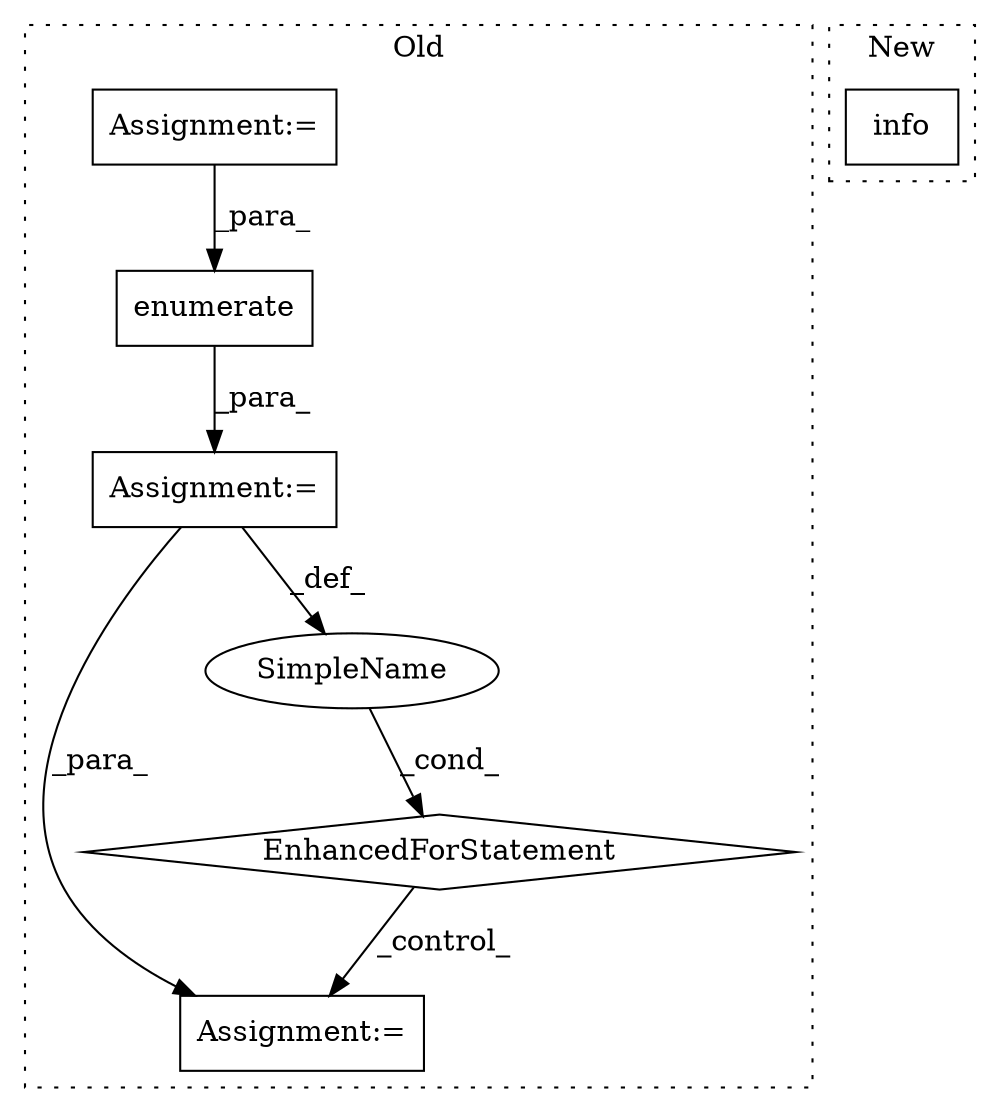 digraph G {
subgraph cluster0 {
1 [label="enumerate" a="32" s="5087,5104" l="10,1" shape="box"];
3 [label="Assignment:=" a="7" s="4973,5105" l="65,2" shape="box"];
4 [label="Assignment:=" a="7" s="4450" l="1" shape="box"];
5 [label="Assignment:=" a="7" s="5127" l="1" shape="box"];
6 [label="EnhancedForStatement" a="70" s="4973,5105" l="65,2" shape="diamond"];
7 [label="SimpleName" a="42" s="5078" l="6" shape="ellipse"];
label = "Old";
style="dotted";
}
subgraph cluster1 {
2 [label="info" a="32" s="4584,4619" l="5,1" shape="box"];
label = "New";
style="dotted";
}
1 -> 3 [label="_para_"];
3 -> 5 [label="_para_"];
3 -> 7 [label="_def_"];
4 -> 1 [label="_para_"];
6 -> 5 [label="_control_"];
7 -> 6 [label="_cond_"];
}